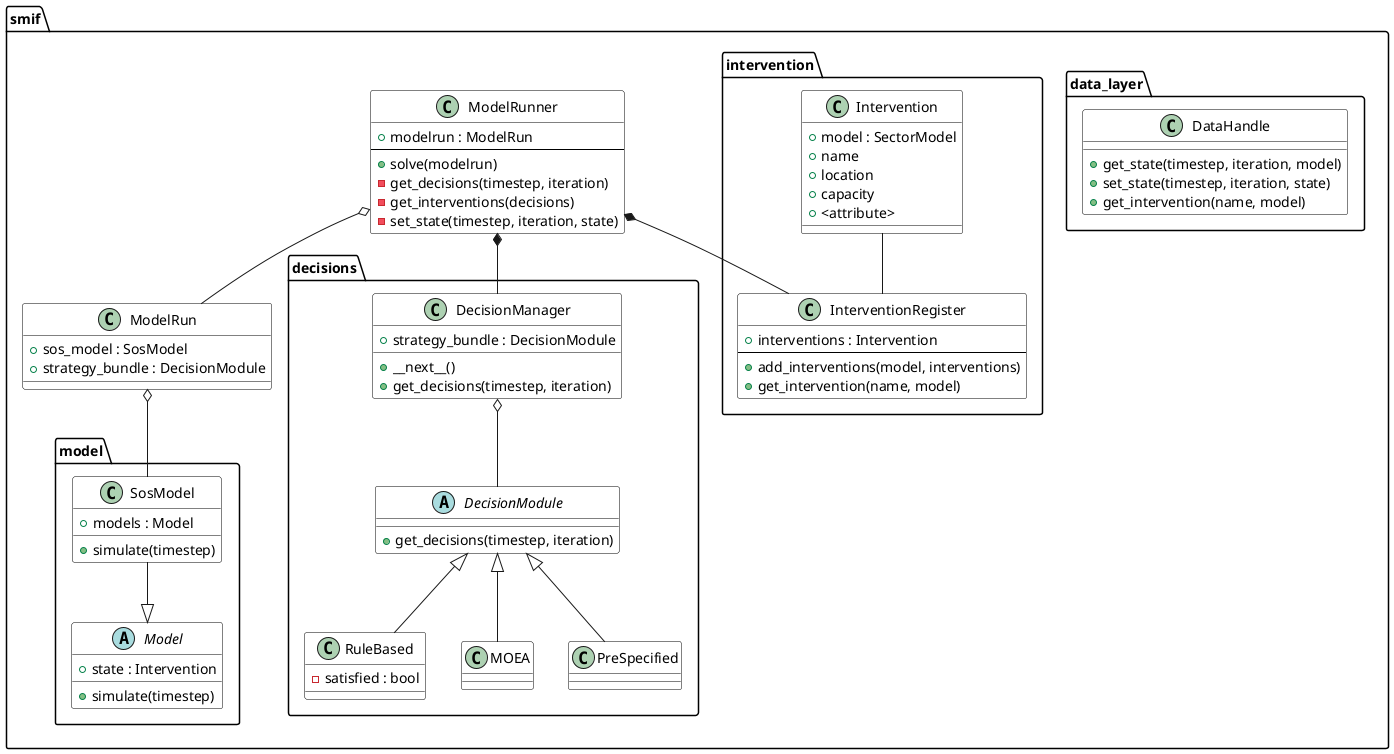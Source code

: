 @startuml
skinparam {
  shadowing false
  classBackgroundColor white
  classBorderColor black
  noteBackgroundColor white
  noteBorderColor #222
}

package smif {
    class ModelRunner {
        + modelrun : ModelRun
        --
        + solve(modelrun)
        - get_decisions(timestep, iteration)
        - get_interventions(decisions)
        - set_state(timestep, iteration, state)
    }
    class ModelRun {
      + sos_model : SosModel
      + strategy_bundle : DecisionModule
    }

package smif.model {

    abstract class Model {
    + state : Intervention
    + simulate(timestep)
    }

    class SosModel {
    + models : Model
    + simulate(timestep)
    }

    SosModel --|> Model

}



package smif.intervention {

  class Intervention {
    + model : SectorModel
    + name
    + location
    + capacity
    + <attribute>
  }

  class InterventionRegister {
    + interventions : Intervention
    --
    + add_interventions(model, interventions)
    + get_intervention(name, model)
  }

  Intervention -- InterventionRegister

}

package smif.decisions {
  class DecisionManager {
    + strategy_bundle : DecisionModule
    + __next__()
    + get_decisions(timestep, iteration)
  }

  abstract class DecisionModule {
    + get_decisions(timestep, iteration)
  }

  class RuleBased {
      - satisfied : bool

  }

  class MOEA {

  }

  DecisionModule <|-- PreSpecified
  DecisionModule <|-- RuleBased
  DecisionModule <|-- MOEA

}

package smif.data_layer {
    class DataHandle {
      + get_state(timestep, iteration, model)
      + set_state(timestep, iteration, state)
      + get_intervention(name, model)
    }
}

ModelRunner *-- DecisionManager
ModelRunner *-- InterventionRegister
DecisionManager o-- DecisionModule

ModelRunner o-- ModelRun
ModelRun o-- SosModel

}

@enduml

